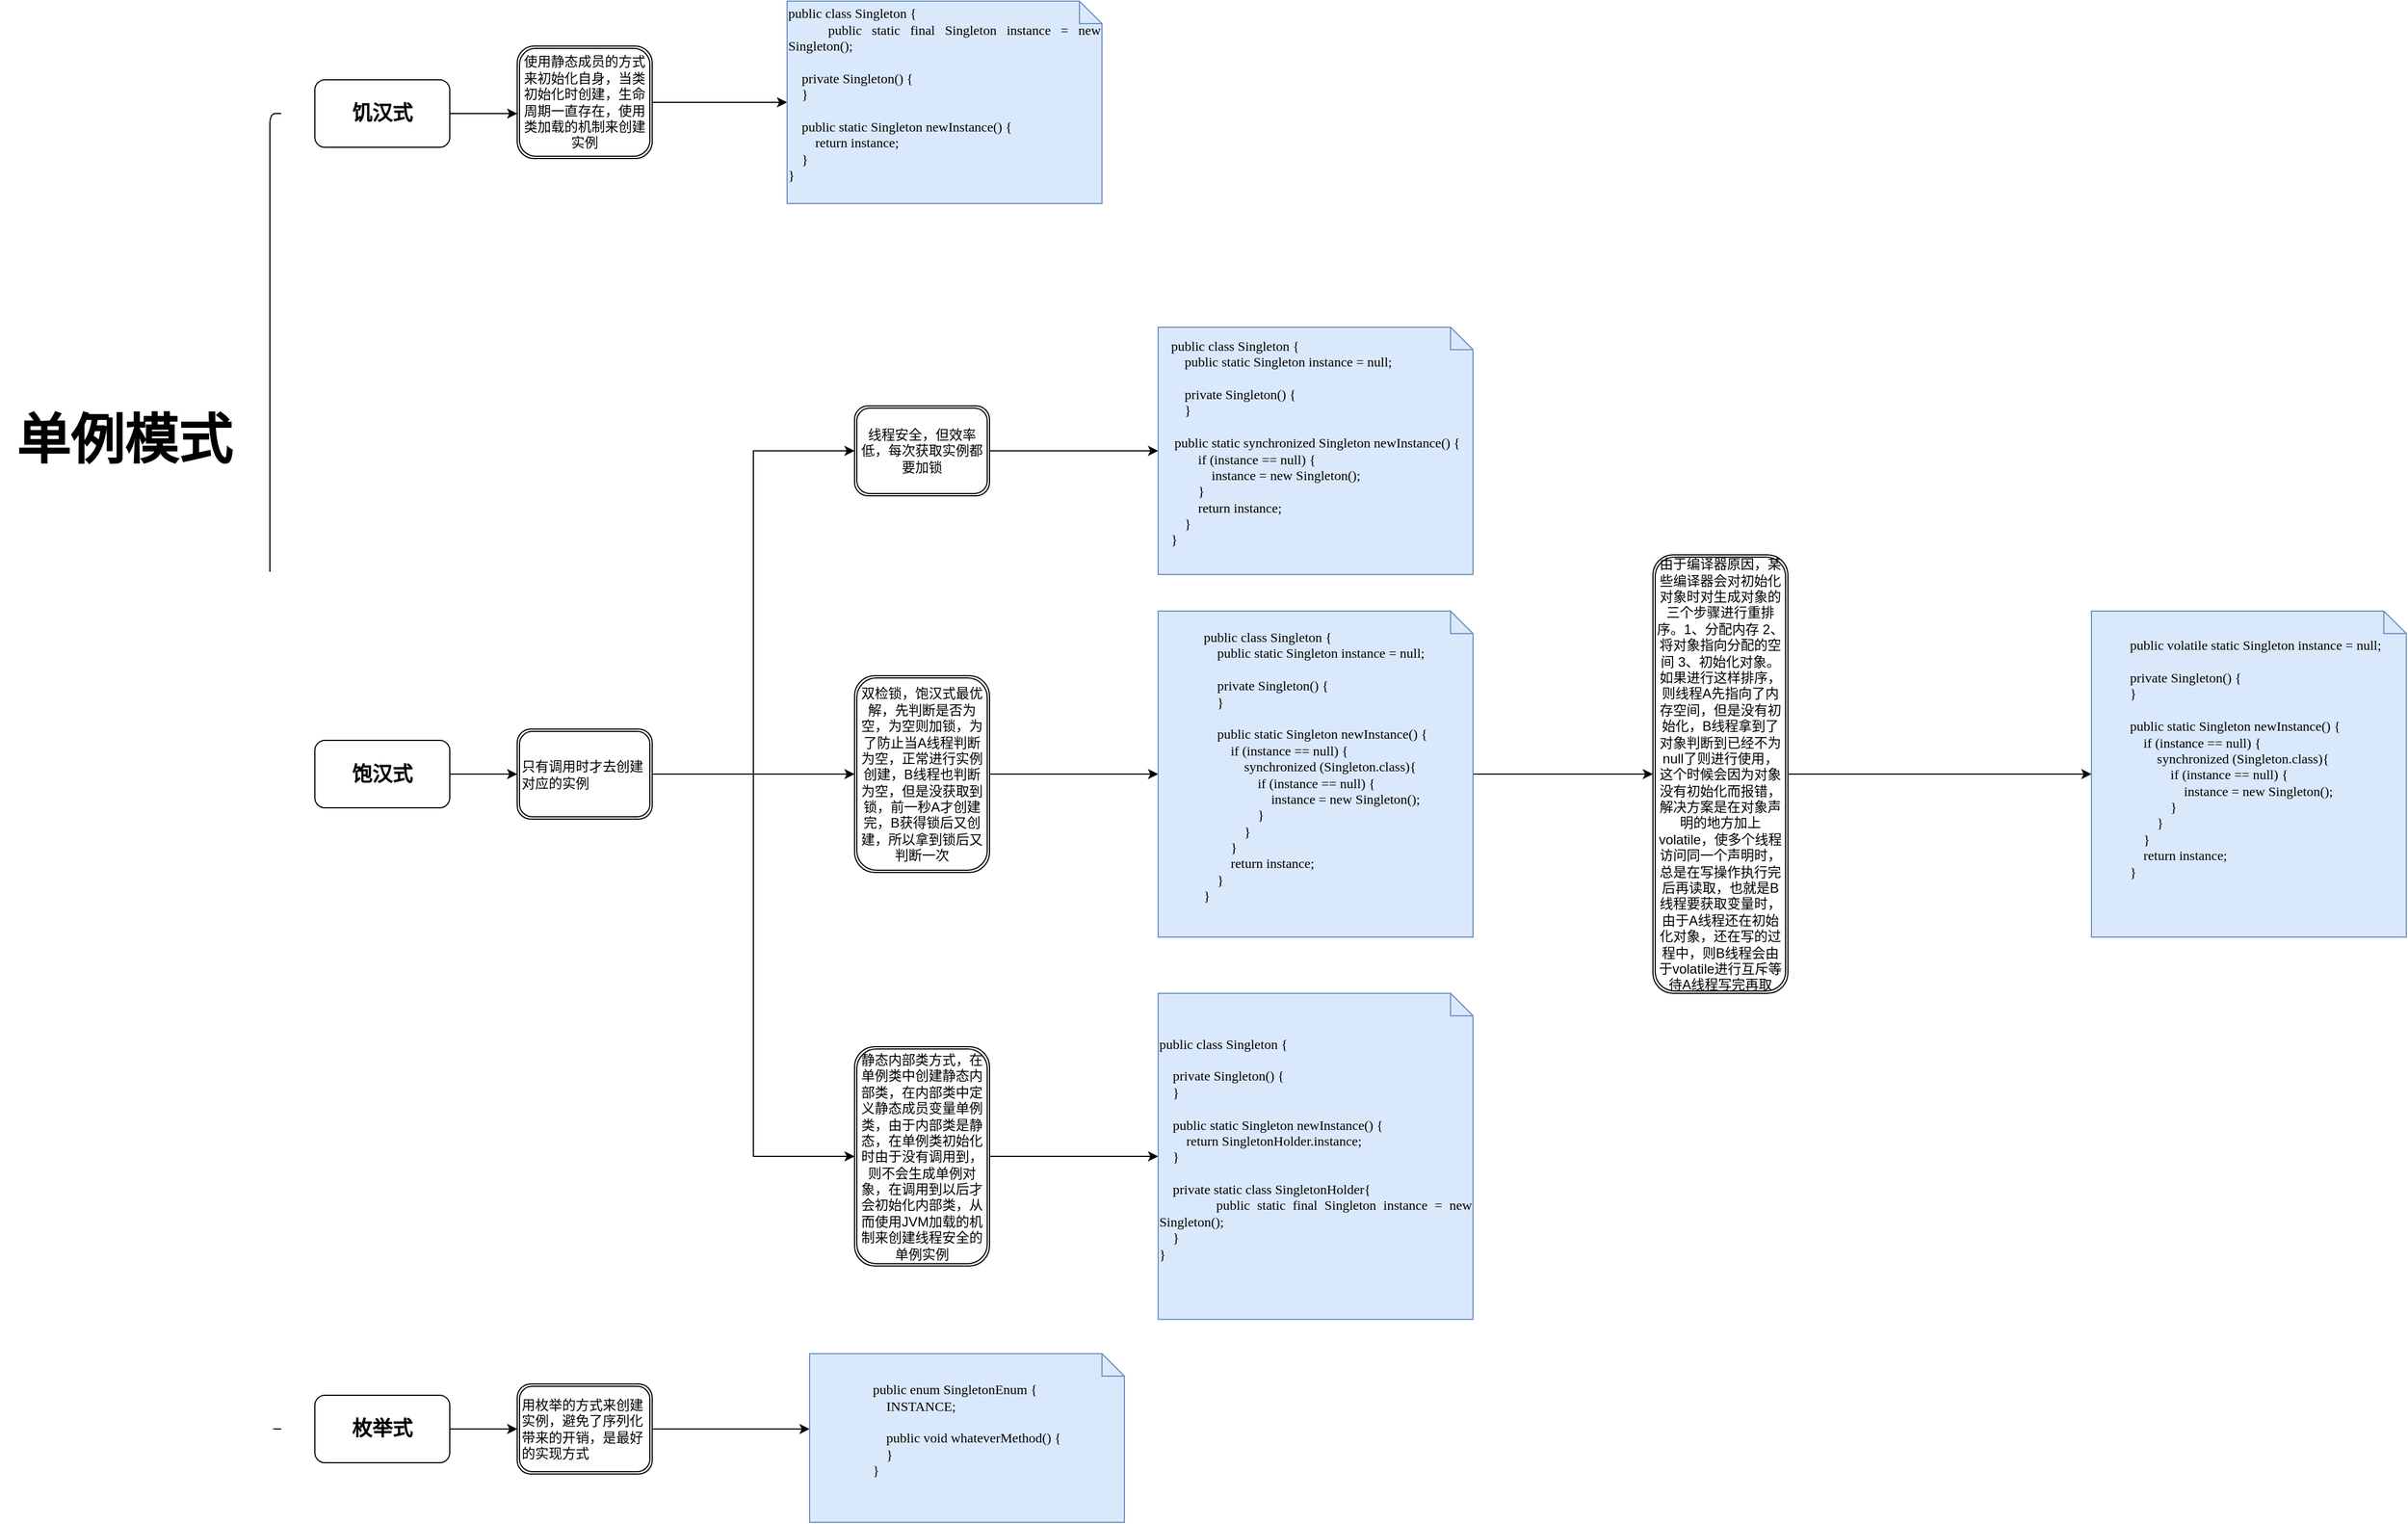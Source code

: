 <mxfile version="13.6.2" type="github">
  <diagram id="HceogB8nZZlcLV3kAq2E" name="Page-1">
    <mxGraphModel dx="2370" dy="2492" grid="1" gridSize="10" guides="1" tooltips="1" connect="1" arrows="1" fold="1" page="1" pageScale="1" pageWidth="827" pageHeight="1169" math="0" shadow="0">
      <root>
        <mxCell id="0" />
        <mxCell id="1" parent="0" />
        <mxCell id="4UymY73XuzZEumnYel4M-4" value="&lt;h1&gt;&lt;font face=&quot;Comic Sans MS&quot;&gt;单例模式&lt;/font&gt;&lt;/h1&gt;" style="text;strokeColor=none;fillColor=none;html=1;fontSize=24;fontStyle=1;verticalAlign=middle;align=center;" vertex="1" parent="1">
          <mxGeometry y="-740" width="220" height="40" as="geometry" />
        </mxCell>
        <mxCell id="4UymY73XuzZEumnYel4M-6" value="" style="shape=curlyBracket;whiteSpace=wrap;html=1;rounded=1;" vertex="1" parent="1">
          <mxGeometry x="230" y="-1010" width="20" height="1170" as="geometry" />
        </mxCell>
        <mxCell id="4UymY73XuzZEumnYel4M-15" style="edgeStyle=orthogonalEdgeStyle;rounded=0;orthogonalLoop=1;jettySize=auto;html=1;entryX=0;entryY=0.5;entryDx=0;entryDy=0;" edge="1" parent="1" source="4UymY73XuzZEumnYel4M-8">
          <mxGeometry relative="1" as="geometry">
            <mxPoint x="460" y="-1010" as="targetPoint" />
          </mxGeometry>
        </mxCell>
        <mxCell id="4UymY73XuzZEumnYel4M-8" value="&lt;h2&gt;饥汉式&lt;/h2&gt;" style="rounded=1;whiteSpace=wrap;html=1;" vertex="1" parent="1">
          <mxGeometry x="280" y="-1040" width="120" height="60" as="geometry" />
        </mxCell>
        <mxCell id="4UymY73XuzZEumnYel4M-20" style="edgeStyle=orthogonalEdgeStyle;rounded=0;orthogonalLoop=1;jettySize=auto;html=1;entryX=0;entryY=0.5;entryDx=0;entryDy=0;" edge="1" parent="1" source="4UymY73XuzZEumnYel4M-11" target="4UymY73XuzZEumnYel4M-18">
          <mxGeometry relative="1" as="geometry" />
        </mxCell>
        <mxCell id="4UymY73XuzZEumnYel4M-11" value="&lt;h2&gt;饱汉式&lt;/h2&gt;" style="rounded=1;whiteSpace=wrap;html=1;" vertex="1" parent="1">
          <mxGeometry x="280" y="-452.5" width="120" height="60" as="geometry" />
        </mxCell>
        <mxCell id="4UymY73XuzZEumnYel4M-21" style="edgeStyle=orthogonalEdgeStyle;rounded=0;orthogonalLoop=1;jettySize=auto;html=1;entryX=0;entryY=0.5;entryDx=0;entryDy=0;" edge="1" parent="1" source="4UymY73XuzZEumnYel4M-12" target="4UymY73XuzZEumnYel4M-19">
          <mxGeometry relative="1" as="geometry" />
        </mxCell>
        <mxCell id="4UymY73XuzZEumnYel4M-12" value="&lt;h2&gt;枚举式&lt;/h2&gt;" style="rounded=1;whiteSpace=wrap;html=1;" vertex="1" parent="1">
          <mxGeometry x="280" y="130" width="120" height="60" as="geometry" />
        </mxCell>
        <mxCell id="4UymY73XuzZEumnYel4M-23" style="edgeStyle=orthogonalEdgeStyle;rounded=0;orthogonalLoop=1;jettySize=auto;html=1;" edge="1" parent="1" source="4UymY73XuzZEumnYel4M-17" target="4UymY73XuzZEumnYel4M-22">
          <mxGeometry relative="1" as="geometry" />
        </mxCell>
        <mxCell id="4UymY73XuzZEumnYel4M-17" value="&lt;span style=&quot;text-align: left&quot;&gt;使用静态成员的方式来初始化自身，当类初始化时创建，生命周期一直存在，使用类加载的机制来创建实例&lt;/span&gt;" style="shape=ext;double=1;rounded=1;whiteSpace=wrap;html=1;" vertex="1" parent="1">
          <mxGeometry x="460" y="-1070" width="120" height="100" as="geometry" />
        </mxCell>
        <mxCell id="4UymY73XuzZEumnYel4M-28" style="edgeStyle=orthogonalEdgeStyle;rounded=0;orthogonalLoop=1;jettySize=auto;html=1;entryX=0;entryY=0.5;entryDx=0;entryDy=0;" edge="1" parent="1" source="4UymY73XuzZEumnYel4M-18" target="4UymY73XuzZEumnYel4M-26">
          <mxGeometry relative="1" as="geometry" />
        </mxCell>
        <mxCell id="4UymY73XuzZEumnYel4M-30" style="edgeStyle=orthogonalEdgeStyle;rounded=0;orthogonalLoop=1;jettySize=auto;html=1;entryX=0;entryY=0.5;entryDx=0;entryDy=0;" edge="1" parent="1" source="4UymY73XuzZEumnYel4M-18" target="4UymY73XuzZEumnYel4M-29">
          <mxGeometry relative="1" as="geometry" />
        </mxCell>
        <mxCell id="4UymY73XuzZEumnYel4M-37" style="edgeStyle=orthogonalEdgeStyle;rounded=0;orthogonalLoop=1;jettySize=auto;html=1;entryX=0;entryY=0.5;entryDx=0;entryDy=0;" edge="1" parent="1" source="4UymY73XuzZEumnYel4M-18" target="4UymY73XuzZEumnYel4M-36">
          <mxGeometry relative="1" as="geometry" />
        </mxCell>
        <mxCell id="4UymY73XuzZEumnYel4M-18" value="&lt;div&gt;只有调用时才去创建对应的实例&lt;/div&gt;" style="shape=ext;double=1;rounded=1;whiteSpace=wrap;html=1;align=left;" vertex="1" parent="1">
          <mxGeometry x="460" y="-462.5" width="120" height="80" as="geometry" />
        </mxCell>
        <mxCell id="4UymY73XuzZEumnYel4M-42" style="edgeStyle=orthogonalEdgeStyle;rounded=0;orthogonalLoop=1;jettySize=auto;html=1;entryX=0;entryY=0.447;entryDx=0;entryDy=0;entryPerimeter=0;" edge="1" parent="1" source="4UymY73XuzZEumnYel4M-19" target="4UymY73XuzZEumnYel4M-40">
          <mxGeometry relative="1" as="geometry" />
        </mxCell>
        <mxCell id="4UymY73XuzZEumnYel4M-19" value="&lt;div&gt;&lt;span&gt;用枚举的方式来创建实例，避免了序列化带来的开销，是最好的实现方式&lt;/span&gt;&lt;/div&gt;" style="shape=ext;double=1;rounded=1;whiteSpace=wrap;html=1;align=left;" vertex="1" parent="1">
          <mxGeometry x="460" y="120" width="120" height="80" as="geometry" />
        </mxCell>
        <mxCell id="4UymY73XuzZEumnYel4M-22" value="&lt;div style=&quot;text-align: justify&quot;&gt;&lt;font face=&quot;Comic Sans MS&quot;&gt;public class Singleton {&lt;/font&gt;&lt;/div&gt;&lt;div style=&quot;text-align: justify&quot;&gt;&lt;font face=&quot;Comic Sans MS&quot;&gt;&amp;nbsp; &amp;nbsp; public static final Singleton instance = new Singleton();&lt;/font&gt;&lt;/div&gt;&lt;div style=&quot;text-align: justify&quot;&gt;&lt;font face=&quot;Comic Sans MS&quot;&gt;&amp;nbsp; &amp;nbsp;&amp;nbsp;&lt;/font&gt;&lt;/div&gt;&lt;div style=&quot;text-align: justify&quot;&gt;&lt;font face=&quot;Comic Sans MS&quot;&gt;&amp;nbsp; &amp;nbsp; private Singleton() {&lt;/font&gt;&lt;/div&gt;&lt;div style=&quot;text-align: justify&quot;&gt;&lt;font face=&quot;Comic Sans MS&quot;&gt;&amp;nbsp; &amp;nbsp; }&lt;/font&gt;&lt;/div&gt;&lt;div style=&quot;text-align: justify&quot;&gt;&lt;font face=&quot;Comic Sans MS&quot;&gt;&lt;br&gt;&lt;/font&gt;&lt;/div&gt;&lt;div style=&quot;text-align: justify&quot;&gt;&lt;font face=&quot;Comic Sans MS&quot;&gt;&amp;nbsp; &amp;nbsp; public static Singleton newInstance() {&lt;/font&gt;&lt;/div&gt;&lt;div style=&quot;text-align: justify&quot;&gt;&lt;font face=&quot;Comic Sans MS&quot;&gt;&amp;nbsp; &amp;nbsp; &amp;nbsp; &amp;nbsp; return instance;&lt;/font&gt;&lt;/div&gt;&lt;div style=&quot;text-align: justify&quot;&gt;&lt;font face=&quot;Comic Sans MS&quot;&gt;&amp;nbsp; &amp;nbsp; }&lt;/font&gt;&lt;/div&gt;&lt;div style=&quot;text-align: justify&quot;&gt;&lt;font face=&quot;Comic Sans MS&quot;&gt;}&lt;/font&gt;&lt;/div&gt;&lt;div style=&quot;text-align: justify&quot;&gt;&lt;br&gt;&lt;/div&gt;" style="shape=note;size=20;whiteSpace=wrap;html=1;strokeColor=#6c8ebf;fillColor=#dae8fc;" vertex="1" parent="1">
          <mxGeometry x="700" y="-1110" width="280" height="180" as="geometry" />
        </mxCell>
        <mxCell id="4UymY73XuzZEumnYel4M-24" value="&lt;div style=&quot;text-align: justify&quot;&gt;&lt;div&gt;&lt;font face=&quot;Comic Sans MS&quot;&gt;public class Singleton {&lt;/font&gt;&lt;/div&gt;&lt;div&gt;&lt;font face=&quot;Comic Sans MS&quot;&gt;&amp;nbsp; &amp;nbsp; public static Singleton instance = null;&lt;/font&gt;&lt;/div&gt;&lt;div&gt;&lt;font face=&quot;Comic Sans MS&quot;&gt;&lt;br&gt;&lt;/font&gt;&lt;/div&gt;&lt;div&gt;&lt;font face=&quot;Comic Sans MS&quot;&gt;&amp;nbsp; &amp;nbsp; private Singleton() {&lt;/font&gt;&lt;/div&gt;&lt;div&gt;&lt;font face=&quot;Comic Sans MS&quot;&gt;&amp;nbsp; &amp;nbsp; }&lt;/font&gt;&lt;/div&gt;&lt;div&gt;&lt;span style=&quot;font-family: &amp;#34;comic sans ms&amp;#34;&quot;&gt;&lt;br&gt;&lt;/span&gt;&lt;/div&gt;&lt;div&gt;&lt;span style=&quot;font-family: &amp;#34;comic sans ms&amp;#34;&quot;&gt;&amp;nbsp;public static synchronized Singleton newInstance() {&lt;/span&gt;&lt;br&gt;&lt;/div&gt;&lt;div&gt;&lt;font face=&quot;Comic Sans MS&quot;&gt;&amp;nbsp; &amp;nbsp; &amp;nbsp; &amp;nbsp; if (instance == null) {&lt;/font&gt;&lt;/div&gt;&lt;div&gt;&lt;font face=&quot;Comic Sans MS&quot;&gt;&amp;nbsp; &amp;nbsp; &amp;nbsp; &amp;nbsp; &amp;nbsp; &amp;nbsp; instance = new Singleton();&lt;/font&gt;&lt;/div&gt;&lt;div&gt;&lt;font face=&quot;Comic Sans MS&quot;&gt;&amp;nbsp; &amp;nbsp; &amp;nbsp; &amp;nbsp; }&lt;/font&gt;&lt;/div&gt;&lt;div&gt;&lt;font face=&quot;Comic Sans MS&quot;&gt;&amp;nbsp; &amp;nbsp; &amp;nbsp; &amp;nbsp; return instance;&lt;/font&gt;&lt;/div&gt;&lt;div&gt;&lt;font face=&quot;Comic Sans MS&quot;&gt;&amp;nbsp; &amp;nbsp; }&lt;/font&gt;&lt;/div&gt;&lt;div&gt;&lt;font face=&quot;Comic Sans MS&quot;&gt;}&lt;/font&gt;&lt;/div&gt;&lt;div&gt;&lt;br&gt;&lt;/div&gt;&lt;/div&gt;" style="shape=note;size=20;whiteSpace=wrap;html=1;strokeColor=#6c8ebf;fillColor=#dae8fc;" vertex="1" parent="1">
          <mxGeometry x="1030" y="-820" width="280" height="220" as="geometry" />
        </mxCell>
        <mxCell id="4UymY73XuzZEumnYel4M-34" style="edgeStyle=orthogonalEdgeStyle;rounded=0;orthogonalLoop=1;jettySize=auto;html=1;entryX=0;entryY=0.5;entryDx=0;entryDy=0;" edge="1" parent="1" source="4UymY73XuzZEumnYel4M-25" target="4UymY73XuzZEumnYel4M-33">
          <mxGeometry relative="1" as="geometry" />
        </mxCell>
        <mxCell id="4UymY73XuzZEumnYel4M-25" value="&lt;div style=&quot;text-align: justify&quot;&gt;&lt;div&gt;&lt;font face=&quot;Comic Sans MS&quot;&gt;public class Singleton {&lt;/font&gt;&lt;/div&gt;&lt;div&gt;&lt;font face=&quot;Comic Sans MS&quot;&gt;&amp;nbsp; &amp;nbsp; public static Singleton instance = null;&lt;/font&gt;&lt;/div&gt;&lt;div&gt;&lt;font face=&quot;Comic Sans MS&quot;&gt;&lt;br&gt;&lt;/font&gt;&lt;/div&gt;&lt;div&gt;&lt;font face=&quot;Comic Sans MS&quot;&gt;&amp;nbsp; &amp;nbsp; private Singleton() {&lt;/font&gt;&lt;/div&gt;&lt;div&gt;&lt;font face=&quot;Comic Sans MS&quot;&gt;&amp;nbsp; &amp;nbsp; }&lt;/font&gt;&lt;/div&gt;&lt;div&gt;&lt;font face=&quot;Comic Sans MS&quot;&gt;&lt;br&gt;&lt;/font&gt;&lt;/div&gt;&lt;div&gt;&lt;font face=&quot;Comic Sans MS&quot;&gt;&amp;nbsp; &amp;nbsp; public static Singleton newInstance() {&lt;/font&gt;&lt;/div&gt;&lt;div&gt;&lt;font face=&quot;Comic Sans MS&quot;&gt;&amp;nbsp; &amp;nbsp; &amp;nbsp; &amp;nbsp; if (instance == null) {&lt;/font&gt;&lt;/div&gt;&lt;div&gt;&lt;font face=&quot;Comic Sans MS&quot;&gt;&amp;nbsp; &amp;nbsp; &amp;nbsp; &amp;nbsp; &amp;nbsp; &amp;nbsp; synchronized (Singleton.class){&lt;/font&gt;&lt;/div&gt;&lt;div&gt;&lt;font face=&quot;Comic Sans MS&quot;&gt;&amp;nbsp; &amp;nbsp; &amp;nbsp; &amp;nbsp; &amp;nbsp; &amp;nbsp; &amp;nbsp; &amp;nbsp; if (instance == null) {&lt;/font&gt;&lt;/div&gt;&lt;div&gt;&lt;font face=&quot;Comic Sans MS&quot;&gt;&amp;nbsp; &amp;nbsp; &amp;nbsp; &amp;nbsp; &amp;nbsp; &amp;nbsp; &amp;nbsp; &amp;nbsp; &amp;nbsp; &amp;nbsp; instance = new Singleton();&lt;/font&gt;&lt;/div&gt;&lt;div&gt;&lt;font face=&quot;Comic Sans MS&quot;&gt;&amp;nbsp; &amp;nbsp; &amp;nbsp; &amp;nbsp; &amp;nbsp; &amp;nbsp; &amp;nbsp; &amp;nbsp; }&lt;/font&gt;&lt;/div&gt;&lt;div&gt;&lt;font face=&quot;Comic Sans MS&quot;&gt;&amp;nbsp; &amp;nbsp; &amp;nbsp; &amp;nbsp; &amp;nbsp; &amp;nbsp; }&lt;/font&gt;&lt;/div&gt;&lt;div&gt;&lt;font face=&quot;Comic Sans MS&quot;&gt;&amp;nbsp; &amp;nbsp; &amp;nbsp; &amp;nbsp; }&lt;/font&gt;&lt;/div&gt;&lt;div&gt;&lt;font face=&quot;Comic Sans MS&quot;&gt;&amp;nbsp; &amp;nbsp; &amp;nbsp; &amp;nbsp; return instance;&lt;/font&gt;&lt;/div&gt;&lt;div&gt;&lt;font face=&quot;Comic Sans MS&quot;&gt;&amp;nbsp; &amp;nbsp; }&lt;/font&gt;&lt;/div&gt;&lt;div&gt;&lt;font face=&quot;Comic Sans MS&quot;&gt;}&lt;/font&gt;&lt;/div&gt;&lt;div&gt;&lt;br&gt;&lt;/div&gt;&lt;/div&gt;" style="shape=note;size=20;whiteSpace=wrap;html=1;strokeColor=#6c8ebf;fillColor=#dae8fc;" vertex="1" parent="1">
          <mxGeometry x="1030" y="-567.5" width="280" height="290" as="geometry" />
        </mxCell>
        <mxCell id="4UymY73XuzZEumnYel4M-27" style="edgeStyle=orthogonalEdgeStyle;rounded=0;orthogonalLoop=1;jettySize=auto;html=1;" edge="1" parent="1" source="4UymY73XuzZEumnYel4M-26" target="4UymY73XuzZEumnYel4M-24">
          <mxGeometry relative="1" as="geometry" />
        </mxCell>
        <mxCell id="4UymY73XuzZEumnYel4M-26" value="线程安全，但效率低，每次获取实例都要加锁" style="shape=ext;double=1;rounded=1;whiteSpace=wrap;html=1;fillColor=#ffffff;gradientColor=#ffffff;" vertex="1" parent="1">
          <mxGeometry x="760" y="-750" width="120" height="80" as="geometry" />
        </mxCell>
        <mxCell id="4UymY73XuzZEumnYel4M-31" style="edgeStyle=orthogonalEdgeStyle;rounded=0;orthogonalLoop=1;jettySize=auto;html=1;entryX=0;entryY=0.5;entryDx=0;entryDy=0;entryPerimeter=0;" edge="1" parent="1" source="4UymY73XuzZEumnYel4M-29" target="4UymY73XuzZEumnYel4M-25">
          <mxGeometry relative="1" as="geometry" />
        </mxCell>
        <mxCell id="4UymY73XuzZEumnYel4M-29" value="双检锁，饱汉式最优解，先判断是否为空，为空则加锁，为了防止当A线程判断为空，正常进行实例创建，B线程也判断为空，但是没获取到锁，前一秒A才创建完，B获得锁后又创建，所以拿到锁后又判断一次" style="shape=ext;double=1;rounded=1;whiteSpace=wrap;html=1;fillColor=#ffffff;gradientColor=#ffffff;" vertex="1" parent="1">
          <mxGeometry x="760" y="-510" width="120" height="175" as="geometry" />
        </mxCell>
        <mxCell id="4UymY73XuzZEumnYel4M-32" value="&lt;div style=&quot;text-align: justify&quot;&gt;&lt;div&gt;&lt;div&gt;&lt;font face=&quot;Comic Sans MS&quot;&gt;&amp;nbsp; &amp;nbsp; public volatile static Singleton instance = null;&lt;/font&gt;&lt;/div&gt;&lt;div&gt;&lt;font face=&quot;Comic Sans MS&quot;&gt;&lt;br&gt;&lt;/font&gt;&lt;/div&gt;&lt;div&gt;&lt;font face=&quot;Comic Sans MS&quot;&gt;&amp;nbsp; &amp;nbsp; private Singleton() {&lt;/font&gt;&lt;/div&gt;&lt;div&gt;&lt;font face=&quot;Comic Sans MS&quot;&gt;&amp;nbsp; &amp;nbsp; }&lt;/font&gt;&lt;/div&gt;&lt;div&gt;&lt;font face=&quot;Comic Sans MS&quot;&gt;&lt;br&gt;&lt;/font&gt;&lt;/div&gt;&lt;div&gt;&lt;font face=&quot;Comic Sans MS&quot;&gt;&amp;nbsp; &amp;nbsp; public static Singleton newInstance() {&lt;/font&gt;&lt;/div&gt;&lt;div&gt;&lt;font face=&quot;Comic Sans MS&quot;&gt;&amp;nbsp; &amp;nbsp; &amp;nbsp; &amp;nbsp; if (instance == null) {&lt;/font&gt;&lt;/div&gt;&lt;div&gt;&lt;font face=&quot;Comic Sans MS&quot;&gt;&amp;nbsp; &amp;nbsp; &amp;nbsp; &amp;nbsp; &amp;nbsp; &amp;nbsp; synchronized (Singleton.class){&lt;/font&gt;&lt;/div&gt;&lt;div&gt;&lt;font face=&quot;Comic Sans MS&quot;&gt;&amp;nbsp; &amp;nbsp; &amp;nbsp; &amp;nbsp; &amp;nbsp; &amp;nbsp; &amp;nbsp; &amp;nbsp; if (instance == null) {&lt;/font&gt;&lt;/div&gt;&lt;div&gt;&lt;font face=&quot;Comic Sans MS&quot;&gt;&amp;nbsp; &amp;nbsp; &amp;nbsp; &amp;nbsp; &amp;nbsp; &amp;nbsp; &amp;nbsp; &amp;nbsp; &amp;nbsp; &amp;nbsp; instance = new Singleton();&lt;/font&gt;&lt;/div&gt;&lt;div&gt;&lt;font face=&quot;Comic Sans MS&quot;&gt;&amp;nbsp; &amp;nbsp; &amp;nbsp; &amp;nbsp; &amp;nbsp; &amp;nbsp; &amp;nbsp; &amp;nbsp; }&lt;/font&gt;&lt;/div&gt;&lt;div&gt;&lt;font face=&quot;Comic Sans MS&quot;&gt;&amp;nbsp; &amp;nbsp; &amp;nbsp; &amp;nbsp; &amp;nbsp; &amp;nbsp; }&lt;/font&gt;&lt;/div&gt;&lt;div&gt;&lt;font face=&quot;Comic Sans MS&quot;&gt;&amp;nbsp; &amp;nbsp; &amp;nbsp; &amp;nbsp; }&lt;/font&gt;&lt;/div&gt;&lt;div&gt;&lt;font face=&quot;Comic Sans MS&quot;&gt;&amp;nbsp; &amp;nbsp; &amp;nbsp; &amp;nbsp; return instance;&lt;/font&gt;&lt;/div&gt;&lt;div&gt;&lt;font face=&quot;Comic Sans MS&quot;&gt;&amp;nbsp; &amp;nbsp; }&lt;/font&gt;&lt;/div&gt;&lt;/div&gt;&lt;div&gt;&lt;br&gt;&lt;/div&gt;&lt;div&gt;&lt;br&gt;&lt;/div&gt;&lt;/div&gt;" style="shape=note;size=20;whiteSpace=wrap;html=1;strokeColor=#6c8ebf;fillColor=#dae8fc;" vertex="1" parent="1">
          <mxGeometry x="1860" y="-567.5" width="280" height="290" as="geometry" />
        </mxCell>
        <mxCell id="4UymY73XuzZEumnYel4M-35" style="edgeStyle=orthogonalEdgeStyle;rounded=0;orthogonalLoop=1;jettySize=auto;html=1;" edge="1" parent="1" source="4UymY73XuzZEumnYel4M-33" target="4UymY73XuzZEumnYel4M-32">
          <mxGeometry relative="1" as="geometry" />
        </mxCell>
        <mxCell id="4UymY73XuzZEumnYel4M-33" value="由于编译器原因，某些编译器会对初始化对象时对生成对象的三个步骤进行重排序。1、分配内存 2、将对象指向分配的空间 3、初始化对象。如果进行这样排序，则线程A先指向了内存空间，但是没有初始化，B线程拿到了对象判断到已经不为null了则进行使用，这个时候会因为对象没有初始化而报错，解决方案是在对象声明的地方加上volatile，使多个线程访问同一个声明时，总是在写操作执行完后再读取，也就是B线程要获取变量时，由于A线程还在初始化对象，还在写的过程中，则B线程会由于volatile进行互斥等待A线程写完再取" style="shape=ext;double=1;rounded=1;whiteSpace=wrap;html=1;fillColor=#ffffff;gradientColor=#ffffff;" vertex="1" parent="1">
          <mxGeometry x="1470" y="-617.5" width="120" height="390" as="geometry" />
        </mxCell>
        <mxCell id="4UymY73XuzZEumnYel4M-39" style="edgeStyle=orthogonalEdgeStyle;rounded=0;orthogonalLoop=1;jettySize=auto;html=1;" edge="1" parent="1" source="4UymY73XuzZEumnYel4M-36" target="4UymY73XuzZEumnYel4M-38">
          <mxGeometry relative="1" as="geometry" />
        </mxCell>
        <mxCell id="4UymY73XuzZEumnYel4M-36" value="静态内部类方式，在单例类中创建静态内部类，在内部类中定义静态成员变量单例类，由于内部类是静态，在单例类初始化时由于没有调用到，则不会生成单例对象，在调用到以后才会初始化内部类，从而使用JVM加载的机制来创建线程安全的单例实例" style="shape=ext;double=1;rounded=1;whiteSpace=wrap;html=1;fillColor=#ffffff;gradientColor=#ffffff;" vertex="1" parent="1">
          <mxGeometry x="760" y="-180" width="120" height="195" as="geometry" />
        </mxCell>
        <mxCell id="4UymY73XuzZEumnYel4M-38" value="&lt;div style=&quot;text-align: justify&quot;&gt;&lt;div&gt;&lt;div&gt;&lt;font face=&quot;Comic Sans MS&quot;&gt;public class Singleton {&lt;/font&gt;&lt;/div&gt;&lt;div&gt;&lt;font face=&quot;Comic Sans MS&quot;&gt;&lt;br&gt;&lt;/font&gt;&lt;/div&gt;&lt;div&gt;&lt;font face=&quot;Comic Sans MS&quot;&gt;&amp;nbsp; &amp;nbsp; private Singleton() {&lt;/font&gt;&lt;/div&gt;&lt;div&gt;&lt;font face=&quot;Comic Sans MS&quot;&gt;&amp;nbsp; &amp;nbsp; }&lt;/font&gt;&lt;/div&gt;&lt;div&gt;&lt;font face=&quot;Comic Sans MS&quot;&gt;&lt;br&gt;&lt;/font&gt;&lt;/div&gt;&lt;div&gt;&lt;font face=&quot;Comic Sans MS&quot;&gt;&amp;nbsp; &amp;nbsp; public static Singleton newInstance() {&lt;/font&gt;&lt;/div&gt;&lt;div&gt;&lt;font face=&quot;Comic Sans MS&quot;&gt;&amp;nbsp; &amp;nbsp; &amp;nbsp; &amp;nbsp; return SingletonHolder.instance;&lt;/font&gt;&lt;/div&gt;&lt;div&gt;&lt;font face=&quot;Comic Sans MS&quot;&gt;&amp;nbsp; &amp;nbsp; }&lt;/font&gt;&lt;/div&gt;&lt;div&gt;&lt;font face=&quot;Comic Sans MS&quot;&gt;&lt;br&gt;&lt;/font&gt;&lt;/div&gt;&lt;div&gt;&lt;font face=&quot;Comic Sans MS&quot;&gt;&amp;nbsp; &amp;nbsp; private static class SingletonHolder{&lt;/font&gt;&lt;/div&gt;&lt;div&gt;&lt;font face=&quot;Comic Sans MS&quot;&gt;&amp;nbsp; &amp;nbsp; &amp;nbsp; &amp;nbsp; public static final Singleton instance = new Singleton();&lt;/font&gt;&lt;/div&gt;&lt;div&gt;&lt;font face=&quot;Comic Sans MS&quot;&gt;&amp;nbsp; &amp;nbsp; }&lt;/font&gt;&lt;/div&gt;&lt;div&gt;&lt;font face=&quot;Comic Sans MS&quot;&gt;}&lt;/font&gt;&lt;/div&gt;&lt;/div&gt;&lt;div&gt;&lt;br&gt;&lt;/div&gt;&lt;/div&gt;" style="shape=note;size=20;whiteSpace=wrap;html=1;strokeColor=#6c8ebf;fillColor=#dae8fc;" vertex="1" parent="1">
          <mxGeometry x="1030" y="-227.5" width="280" height="290" as="geometry" />
        </mxCell>
        <mxCell id="4UymY73XuzZEumnYel4M-40" value="&lt;div style=&quot;text-align: justify&quot;&gt;&lt;div&gt;&lt;div&gt;&lt;div&gt;&lt;font face=&quot;Comic Sans MS&quot;&gt;public enum SingletonEnum {&lt;/font&gt;&lt;/div&gt;&lt;div&gt;&lt;font face=&quot;Comic Sans MS&quot;&gt;&amp;nbsp; &amp;nbsp; INSTANCE;&lt;/font&gt;&lt;/div&gt;&lt;div&gt;&lt;font face=&quot;Comic Sans MS&quot;&gt;&lt;br&gt;&lt;/font&gt;&lt;/div&gt;&lt;div&gt;&lt;font face=&quot;Comic Sans MS&quot;&gt;&amp;nbsp; &amp;nbsp; public void whateverMethod() {&lt;/font&gt;&lt;/div&gt;&lt;div&gt;&lt;font face=&quot;Comic Sans MS&quot;&gt;&amp;nbsp; &amp;nbsp; }&lt;/font&gt;&lt;/div&gt;&lt;div&gt;&lt;font face=&quot;Comic Sans MS&quot;&gt;}&lt;/font&gt;&lt;/div&gt;&lt;/div&gt;&lt;/div&gt;&lt;div&gt;&lt;br&gt;&lt;/div&gt;&lt;/div&gt;" style="shape=note;size=20;whiteSpace=wrap;html=1;strokeColor=#6c8ebf;fillColor=#dae8fc;" vertex="1" parent="1">
          <mxGeometry x="720" y="93" width="280" height="150" as="geometry" />
        </mxCell>
      </root>
    </mxGraphModel>
  </diagram>
</mxfile>
